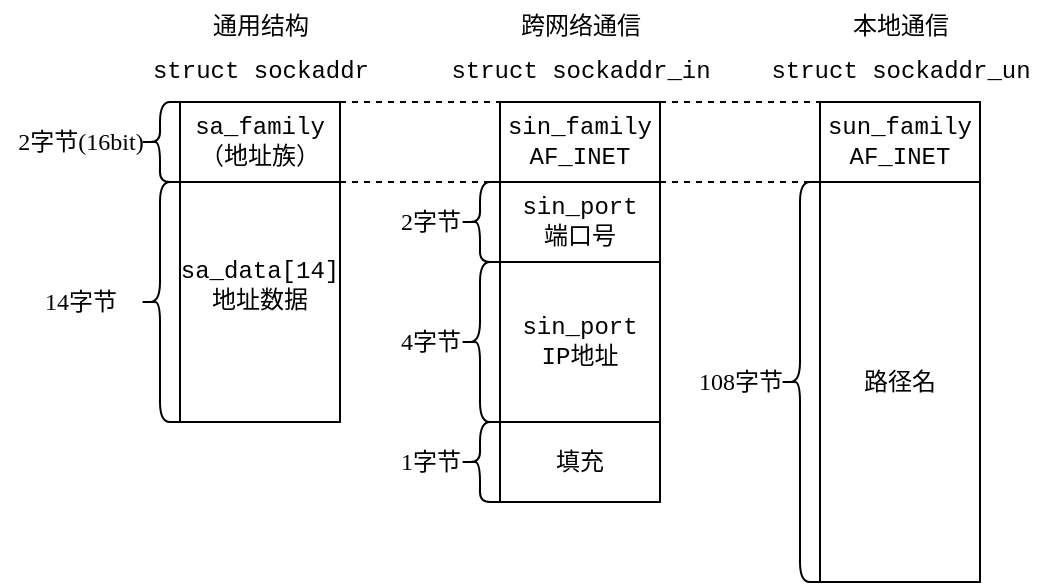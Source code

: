 <mxfile version="21.2.1" type="device">
  <diagram name="第 1 页" id="erk0rEQZ4nIIyuvTtfjQ">
    <mxGraphModel dx="800" dy="511" grid="0" gridSize="10" guides="1" tooltips="1" connect="1" arrows="1" fold="1" page="1" pageScale="1" pageWidth="1654" pageHeight="2336" math="0" shadow="0">
      <root>
        <mxCell id="0" />
        <mxCell id="1" parent="0" />
        <mxCell id="Uqn0EhTlNCAsa1b1u9sD-13" style="rounded=0;orthogonalLoop=1;jettySize=auto;html=1;exitX=1;exitY=1;exitDx=0;exitDy=0;entryX=0;entryY=0;entryDx=0;entryDy=0;endArrow=none;endFill=0;dashed=1;" edge="1" parent="1" source="Uqn0EhTlNCAsa1b1u9sD-1" target="Uqn0EhTlNCAsa1b1u9sD-4">
          <mxGeometry relative="1" as="geometry" />
        </mxCell>
        <mxCell id="Uqn0EhTlNCAsa1b1u9sD-1" value="sa_family&lt;br&gt;&lt;font face=&quot;Songti TC&quot;&gt;（地址族）&lt;/font&gt;" style="rounded=0;whiteSpace=wrap;html=1;fontFamily=Courier New;" vertex="1" parent="1">
          <mxGeometry x="130" y="100" width="80" height="40" as="geometry" />
        </mxCell>
        <mxCell id="Uqn0EhTlNCAsa1b1u9sD-2" value="sa_data[14] &lt;font face=&quot;Songti TC&quot;&gt;地址数据&lt;br&gt;&lt;br&gt;&lt;/font&gt;" style="rounded=0;whiteSpace=wrap;html=1;fontFamily=Courier New;" vertex="1" parent="1">
          <mxGeometry x="130" y="140" width="80" height="120" as="geometry" />
        </mxCell>
        <mxCell id="Uqn0EhTlNCAsa1b1u9sD-3" value="sin_family&lt;br&gt;AF_INET" style="rounded=0;whiteSpace=wrap;html=1;fontFamily=Courier New;" vertex="1" parent="1">
          <mxGeometry x="290" y="100" width="80" height="40" as="geometry" />
        </mxCell>
        <mxCell id="Uqn0EhTlNCAsa1b1u9sD-4" value="sin_port&lt;br&gt;&lt;font face=&quot;Songti TC&quot;&gt;端口号&lt;/font&gt;" style="rounded=0;whiteSpace=wrap;html=1;fontFamily=Courier New;" vertex="1" parent="1">
          <mxGeometry x="290" y="140" width="80" height="40" as="geometry" />
        </mxCell>
        <mxCell id="Uqn0EhTlNCAsa1b1u9sD-5" value="sin_port&lt;br&gt;IP&lt;font face=&quot;Songti TC&quot;&gt;地址&lt;/font&gt;" style="rounded=0;whiteSpace=wrap;html=1;fontFamily=Courier New;" vertex="1" parent="1">
          <mxGeometry x="290" y="180" width="80" height="80" as="geometry" />
        </mxCell>
        <mxCell id="Uqn0EhTlNCAsa1b1u9sD-6" value="&lt;font style=&quot;border-color: var(--border-color);&quot; face=&quot;Songti TC&quot;&gt;填充&lt;/font&gt;" style="rounded=0;whiteSpace=wrap;html=1;fontFamily=Courier New;" vertex="1" parent="1">
          <mxGeometry x="290" y="260" width="80" height="40" as="geometry" />
        </mxCell>
        <mxCell id="Uqn0EhTlNCAsa1b1u9sD-7" value="sun_family&lt;br&gt;AF_INET" style="rounded=0;whiteSpace=wrap;html=1;fontFamily=Courier New;" vertex="1" parent="1">
          <mxGeometry x="450" y="100" width="80" height="40" as="geometry" />
        </mxCell>
        <mxCell id="Uqn0EhTlNCAsa1b1u9sD-8" value="&lt;font face=&quot;Songti TC&quot;&gt;路径名&lt;/font&gt;" style="rounded=0;whiteSpace=wrap;html=1;fontFamily=Courier New;" vertex="1" parent="1">
          <mxGeometry x="450" y="140" width="80" height="200" as="geometry" />
        </mxCell>
        <mxCell id="Uqn0EhTlNCAsa1b1u9sD-9" value="struct sockaddr" style="text;html=1;align=center;verticalAlign=middle;resizable=0;points=[];autosize=1;strokeColor=none;fillColor=none;fontFamily=Courier New;" vertex="1" parent="1">
          <mxGeometry x="105" y="70" width="130" height="30" as="geometry" />
        </mxCell>
        <mxCell id="Uqn0EhTlNCAsa1b1u9sD-10" value="struct sockaddr_in" style="text;html=1;align=center;verticalAlign=middle;resizable=0;points=[];autosize=1;strokeColor=none;fillColor=none;fontFamily=Courier New;" vertex="1" parent="1">
          <mxGeometry x="255" y="70" width="150" height="30" as="geometry" />
        </mxCell>
        <mxCell id="Uqn0EhTlNCAsa1b1u9sD-11" value="struct sockaddr_un" style="text;html=1;align=center;verticalAlign=middle;resizable=0;points=[];autosize=1;strokeColor=none;fillColor=none;fontFamily=Courier New;" vertex="1" parent="1">
          <mxGeometry x="415" y="70" width="150" height="30" as="geometry" />
        </mxCell>
        <mxCell id="Uqn0EhTlNCAsa1b1u9sD-12" value="" style="shape=curlyBracket;whiteSpace=wrap;html=1;rounded=1;labelPosition=left;verticalLabelPosition=middle;align=right;verticalAlign=middle;" vertex="1" parent="1">
          <mxGeometry x="110" y="100" width="20" height="40" as="geometry" />
        </mxCell>
        <mxCell id="Uqn0EhTlNCAsa1b1u9sD-14" style="rounded=0;orthogonalLoop=1;jettySize=auto;html=1;exitX=1;exitY=1;exitDx=0;exitDy=0;entryX=0;entryY=0;entryDx=0;entryDy=0;endArrow=none;endFill=0;dashed=1;" edge="1" parent="1">
          <mxGeometry relative="1" as="geometry">
            <mxPoint x="210" y="100" as="sourcePoint" />
            <mxPoint x="290" y="100" as="targetPoint" />
          </mxGeometry>
        </mxCell>
        <mxCell id="Uqn0EhTlNCAsa1b1u9sD-15" style="rounded=0;orthogonalLoop=1;jettySize=auto;html=1;exitX=1;exitY=1;exitDx=0;exitDy=0;entryX=0;entryY=0;entryDx=0;entryDy=0;endArrow=none;endFill=0;dashed=1;" edge="1" parent="1">
          <mxGeometry relative="1" as="geometry">
            <mxPoint x="370" y="100" as="sourcePoint" />
            <mxPoint x="450" y="100" as="targetPoint" />
          </mxGeometry>
        </mxCell>
        <mxCell id="Uqn0EhTlNCAsa1b1u9sD-16" style="rounded=0;orthogonalLoop=1;jettySize=auto;html=1;exitX=1;exitY=1;exitDx=0;exitDy=0;entryX=0;entryY=0;entryDx=0;entryDy=0;endArrow=none;endFill=0;dashed=1;" edge="1" parent="1">
          <mxGeometry relative="1" as="geometry">
            <mxPoint x="370" y="140" as="sourcePoint" />
            <mxPoint x="450" y="140" as="targetPoint" />
          </mxGeometry>
        </mxCell>
        <mxCell id="Uqn0EhTlNCAsa1b1u9sD-18" value="&lt;font face=&quot;Songti TC&quot;&gt;2字节(16bit)&lt;/font&gt;" style="text;html=1;align=center;verticalAlign=middle;resizable=0;points=[];autosize=1;strokeColor=none;fillColor=none;" vertex="1" parent="1">
          <mxGeometry x="40" y="105" width="80" height="30" as="geometry" />
        </mxCell>
        <mxCell id="Uqn0EhTlNCAsa1b1u9sD-19" value="" style="shape=curlyBracket;whiteSpace=wrap;html=1;rounded=1;labelPosition=left;verticalLabelPosition=middle;align=right;verticalAlign=middle;" vertex="1" parent="1">
          <mxGeometry x="110" y="140" width="20" height="120" as="geometry" />
        </mxCell>
        <mxCell id="Uqn0EhTlNCAsa1b1u9sD-20" value="&lt;font face=&quot;Songti TC&quot;&gt;14字节&lt;/font&gt;" style="text;html=1;align=center;verticalAlign=middle;resizable=0;points=[];autosize=1;strokeColor=none;fillColor=none;" vertex="1" parent="1">
          <mxGeometry x="50" y="185" width="60" height="30" as="geometry" />
        </mxCell>
        <mxCell id="Uqn0EhTlNCAsa1b1u9sD-21" value="" style="shape=curlyBracket;whiteSpace=wrap;html=1;rounded=1;labelPosition=left;verticalLabelPosition=middle;align=right;verticalAlign=middle;" vertex="1" parent="1">
          <mxGeometry x="270" y="140" width="20" height="40" as="geometry" />
        </mxCell>
        <mxCell id="Uqn0EhTlNCAsa1b1u9sD-22" value="&lt;font face=&quot;Songti TC&quot;&gt;2字节&lt;/font&gt;" style="text;html=1;align=center;verticalAlign=middle;resizable=0;points=[];autosize=1;strokeColor=none;fillColor=none;" vertex="1" parent="1">
          <mxGeometry x="230" y="145" width="50" height="30" as="geometry" />
        </mxCell>
        <mxCell id="Uqn0EhTlNCAsa1b1u9sD-23" value="" style="shape=curlyBracket;whiteSpace=wrap;html=1;rounded=1;labelPosition=left;verticalLabelPosition=middle;align=right;verticalAlign=middle;" vertex="1" parent="1">
          <mxGeometry x="270" y="180" width="20" height="80" as="geometry" />
        </mxCell>
        <mxCell id="Uqn0EhTlNCAsa1b1u9sD-24" value="&lt;font face=&quot;Songti TC&quot;&gt;4字节&lt;/font&gt;" style="text;html=1;align=center;verticalAlign=middle;resizable=0;points=[];autosize=1;strokeColor=none;fillColor=none;" vertex="1" parent="1">
          <mxGeometry x="230" y="205" width="50" height="30" as="geometry" />
        </mxCell>
        <mxCell id="Uqn0EhTlNCAsa1b1u9sD-25" value="" style="shape=curlyBracket;whiteSpace=wrap;html=1;rounded=1;labelPosition=left;verticalLabelPosition=middle;align=right;verticalAlign=middle;" vertex="1" parent="1">
          <mxGeometry x="270" y="260" width="20" height="40" as="geometry" />
        </mxCell>
        <mxCell id="Uqn0EhTlNCAsa1b1u9sD-26" value="&lt;font face=&quot;Songti TC&quot;&gt;1字节&lt;/font&gt;" style="text;html=1;align=center;verticalAlign=middle;resizable=0;points=[];autosize=1;strokeColor=none;fillColor=none;" vertex="1" parent="1">
          <mxGeometry x="230" y="265" width="50" height="30" as="geometry" />
        </mxCell>
        <mxCell id="Uqn0EhTlNCAsa1b1u9sD-27" value="" style="shape=curlyBracket;whiteSpace=wrap;html=1;rounded=1;labelPosition=left;verticalLabelPosition=middle;align=right;verticalAlign=middle;" vertex="1" parent="1">
          <mxGeometry x="430" y="140" width="20" height="200" as="geometry" />
        </mxCell>
        <mxCell id="Uqn0EhTlNCAsa1b1u9sD-28" value="&lt;font face=&quot;Songti TC&quot;&gt;108字节&lt;/font&gt;" style="text;html=1;align=center;verticalAlign=middle;resizable=0;points=[];autosize=1;strokeColor=none;fillColor=none;" vertex="1" parent="1">
          <mxGeometry x="380" y="225" width="60" height="30" as="geometry" />
        </mxCell>
        <mxCell id="Uqn0EhTlNCAsa1b1u9sD-29" value="&lt;font face=&quot;Songti TC&quot;&gt;跨网络通信&lt;/font&gt;" style="text;html=1;align=center;verticalAlign=middle;resizable=0;points=[];autosize=1;strokeColor=none;fillColor=none;" vertex="1" parent="1">
          <mxGeometry x="291" y="49" width="78" height="26" as="geometry" />
        </mxCell>
        <mxCell id="Uqn0EhTlNCAsa1b1u9sD-30" value="&lt;font face=&quot;Songti TC&quot;&gt;本地通信&lt;/font&gt;" style="text;html=1;align=center;verticalAlign=middle;resizable=0;points=[];autosize=1;strokeColor=none;fillColor=none;" vertex="1" parent="1">
          <mxGeometry x="457" y="49" width="66" height="26" as="geometry" />
        </mxCell>
        <mxCell id="Uqn0EhTlNCAsa1b1u9sD-31" value="&lt;font face=&quot;Songti TC&quot;&gt;通用结构&lt;/font&gt;" style="text;html=1;align=center;verticalAlign=middle;resizable=0;points=[];autosize=1;strokeColor=none;fillColor=none;" vertex="1" parent="1">
          <mxGeometry x="137" y="49" width="66" height="26" as="geometry" />
        </mxCell>
      </root>
    </mxGraphModel>
  </diagram>
</mxfile>
